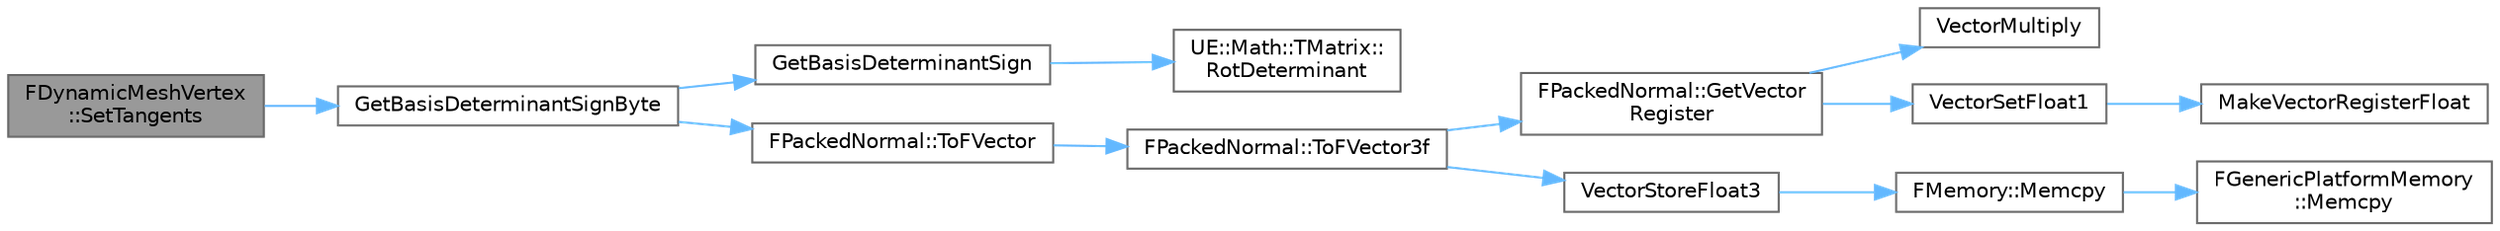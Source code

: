 digraph "FDynamicMeshVertex::SetTangents"
{
 // INTERACTIVE_SVG=YES
 // LATEX_PDF_SIZE
  bgcolor="transparent";
  edge [fontname=Helvetica,fontsize=10,labelfontname=Helvetica,labelfontsize=10];
  node [fontname=Helvetica,fontsize=10,shape=box,height=0.2,width=0.4];
  rankdir="LR";
  Node1 [id="Node000001",label="FDynamicMeshVertex\l::SetTangents",height=0.2,width=0.4,color="gray40", fillcolor="grey60", style="filled", fontcolor="black",tooltip=" "];
  Node1 -> Node2 [id="edge1_Node000001_Node000002",color="steelblue1",style="solid",tooltip=" "];
  Node2 [id="Node000002",label="GetBasisDeterminantSignByte",height=0.2,width=0.4,color="grey40", fillcolor="white", style="filled",URL="$de/dba/RenderMath_8h.html#ad232031c1b562835bc1315e77090a6ae",tooltip="Constructs a basis matrix for the axis vectors and returns the sign of the determinant."];
  Node2 -> Node3 [id="edge2_Node000002_Node000003",color="steelblue1",style="solid",tooltip=" "];
  Node3 [id="Node000003",label="GetBasisDeterminantSign",height=0.2,width=0.4,color="grey40", fillcolor="white", style="filled",URL="$de/dba/RenderMath_8h.html#afa6cd7531bd93fd11e8ef02d8b7d9681",tooltip="Constructs a basis matrix for the axis vectors and returns the sign of the determinant."];
  Node3 -> Node4 [id="edge3_Node000003_Node000004",color="steelblue1",style="solid",tooltip=" "];
  Node4 [id="Node000004",label="UE::Math::TMatrix::\lRotDeterminant",height=0.2,width=0.4,color="grey40", fillcolor="white", style="filled",URL="$d6/d69/structUE_1_1Math_1_1TMatrix.html#afebd9a7b8faf0d666b5681ff4ac465a3",tooltip=" "];
  Node2 -> Node5 [id="edge4_Node000002_Node000005",color="steelblue1",style="solid",tooltip=" "];
  Node5 [id="Node000005",label="FPackedNormal::ToFVector",height=0.2,width=0.4,color="grey40", fillcolor="white", style="filled",URL="$dd/d53/structFPackedNormal.html#ac46ad7c36c3bdd8e794e2c2f5b89e0f4",tooltip=" "];
  Node5 -> Node6 [id="edge5_Node000005_Node000006",color="steelblue1",style="solid",tooltip=" "];
  Node6 [id="Node000006",label="FPackedNormal::ToFVector3f",height=0.2,width=0.4,color="grey40", fillcolor="white", style="filled",URL="$dd/d53/structFPackedNormal.html#ac18197633b68087ef68adfd80c6979a0",tooltip=" "];
  Node6 -> Node7 [id="edge6_Node000006_Node000007",color="steelblue1",style="solid",tooltip=" "];
  Node7 [id="Node000007",label="FPackedNormal::GetVector\lRegister",height=0.2,width=0.4,color="grey40", fillcolor="white", style="filled",URL="$dd/d53/structFPackedNormal.html#a43e1afee3cae308d3eae037ee81a766b",tooltip=" "];
  Node7 -> Node8 [id="edge7_Node000007_Node000008",color="steelblue1",style="solid",tooltip=" "];
  Node8 [id="Node000008",label="VectorMultiply",height=0.2,width=0.4,color="grey40", fillcolor="white", style="filled",URL="$dd/d4d/UnrealMathFPU_8h.html#a498979d68d58aebba11252fe447acc0e",tooltip="Multiplies two vectors (component-wise) and returns the result."];
  Node7 -> Node9 [id="edge8_Node000007_Node000009",color="steelblue1",style="solid",tooltip=" "];
  Node9 [id="Node000009",label="VectorSetFloat1",height=0.2,width=0.4,color="grey40", fillcolor="white", style="filled",URL="$dd/d4d/UnrealMathFPU_8h.html#a3d69587d3a368ee706a6e30994fd8683",tooltip="Propagates passed in float to all registers."];
  Node9 -> Node10 [id="edge9_Node000009_Node000010",color="steelblue1",style="solid",tooltip=" "];
  Node10 [id="Node000010",label="MakeVectorRegisterFloat",height=0.2,width=0.4,color="grey40", fillcolor="white", style="filled",URL="$dd/d4d/UnrealMathFPU_8h.html#aefc67d5a07d1692613a29d8c9f71e815",tooltip="Returns a bitwise equivalent vector based on 4 DWORDs."];
  Node6 -> Node11 [id="edge10_Node000006_Node000011",color="steelblue1",style="solid",tooltip=" "];
  Node11 [id="Node000011",label="VectorStoreFloat3",height=0.2,width=0.4,color="grey40", fillcolor="white", style="filled",URL="$dd/d4d/UnrealMathFPU_8h.html#ae7524dedf8ec165fdd4d72f734a026e2",tooltip="Stores the XYZ components of a vector to unaligned memory."];
  Node11 -> Node12 [id="edge11_Node000011_Node000012",color="steelblue1",style="solid",tooltip=" "];
  Node12 [id="Node000012",label="FMemory::Memcpy",height=0.2,width=0.4,color="grey40", fillcolor="white", style="filled",URL="$de/d4a/structFMemory.html#af5c0a2f1987809876d6d72269851e89c",tooltip=" "];
  Node12 -> Node13 [id="edge12_Node000012_Node000013",color="steelblue1",style="solid",tooltip=" "];
  Node13 [id="Node000013",label="FGenericPlatformMemory\l::Memcpy",height=0.2,width=0.4,color="grey40", fillcolor="white", style="filled",URL="$d3/dfd/structFGenericPlatformMemory.html#a13ca9511967a7af8d1c2c3beab1208e2",tooltip=" "];
}
